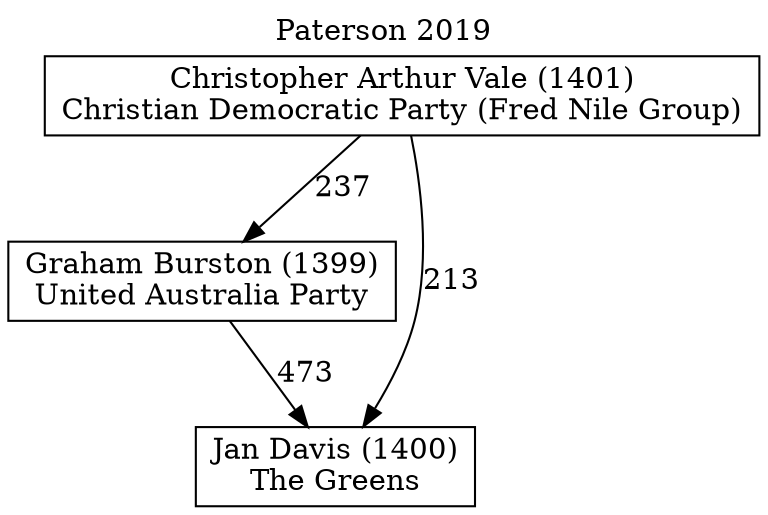 // House preference flow
digraph "Jan Davis (1400)_Paterson_2019" {
	graph [label="Paterson 2019" labelloc=t mclimit=10]
	node [shape=box]
	"Christopher Arthur Vale (1401)" [label="Christopher Arthur Vale (1401)
Christian Democratic Party (Fred Nile Group)"]
	"Graham Burston (1399)" [label="Graham Burston (1399)
United Australia Party"]
	"Jan Davis (1400)" [label="Jan Davis (1400)
The Greens"]
	"Christopher Arthur Vale (1401)" -> "Graham Burston (1399)" [label=237]
	"Christopher Arthur Vale (1401)" -> "Jan Davis (1400)" [label=213]
	"Graham Burston (1399)" -> "Jan Davis (1400)" [label=473]
}
